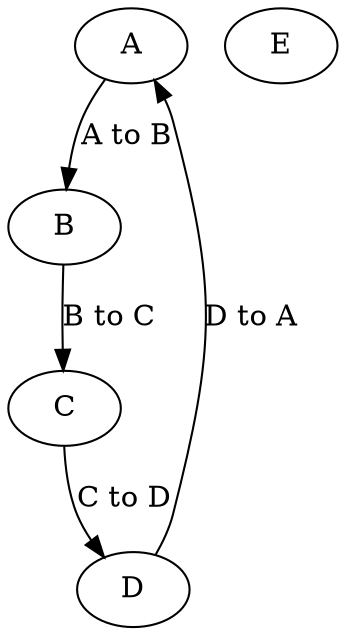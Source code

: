 digraph LIEGE{
	0[
		label = "A"
	]
	1[
		label = "B"
	]
	2[
		label = "C"
	]
	3[
		label = "D"
	]
	4[
		label = "E"
	]
	0 -> 1 [label = "A to B"]
	1 -> 2 [label = "B to C"]
	3 -> 0 [label = "D to A"]
	2 -> 3 [label = "C to D"]
}
